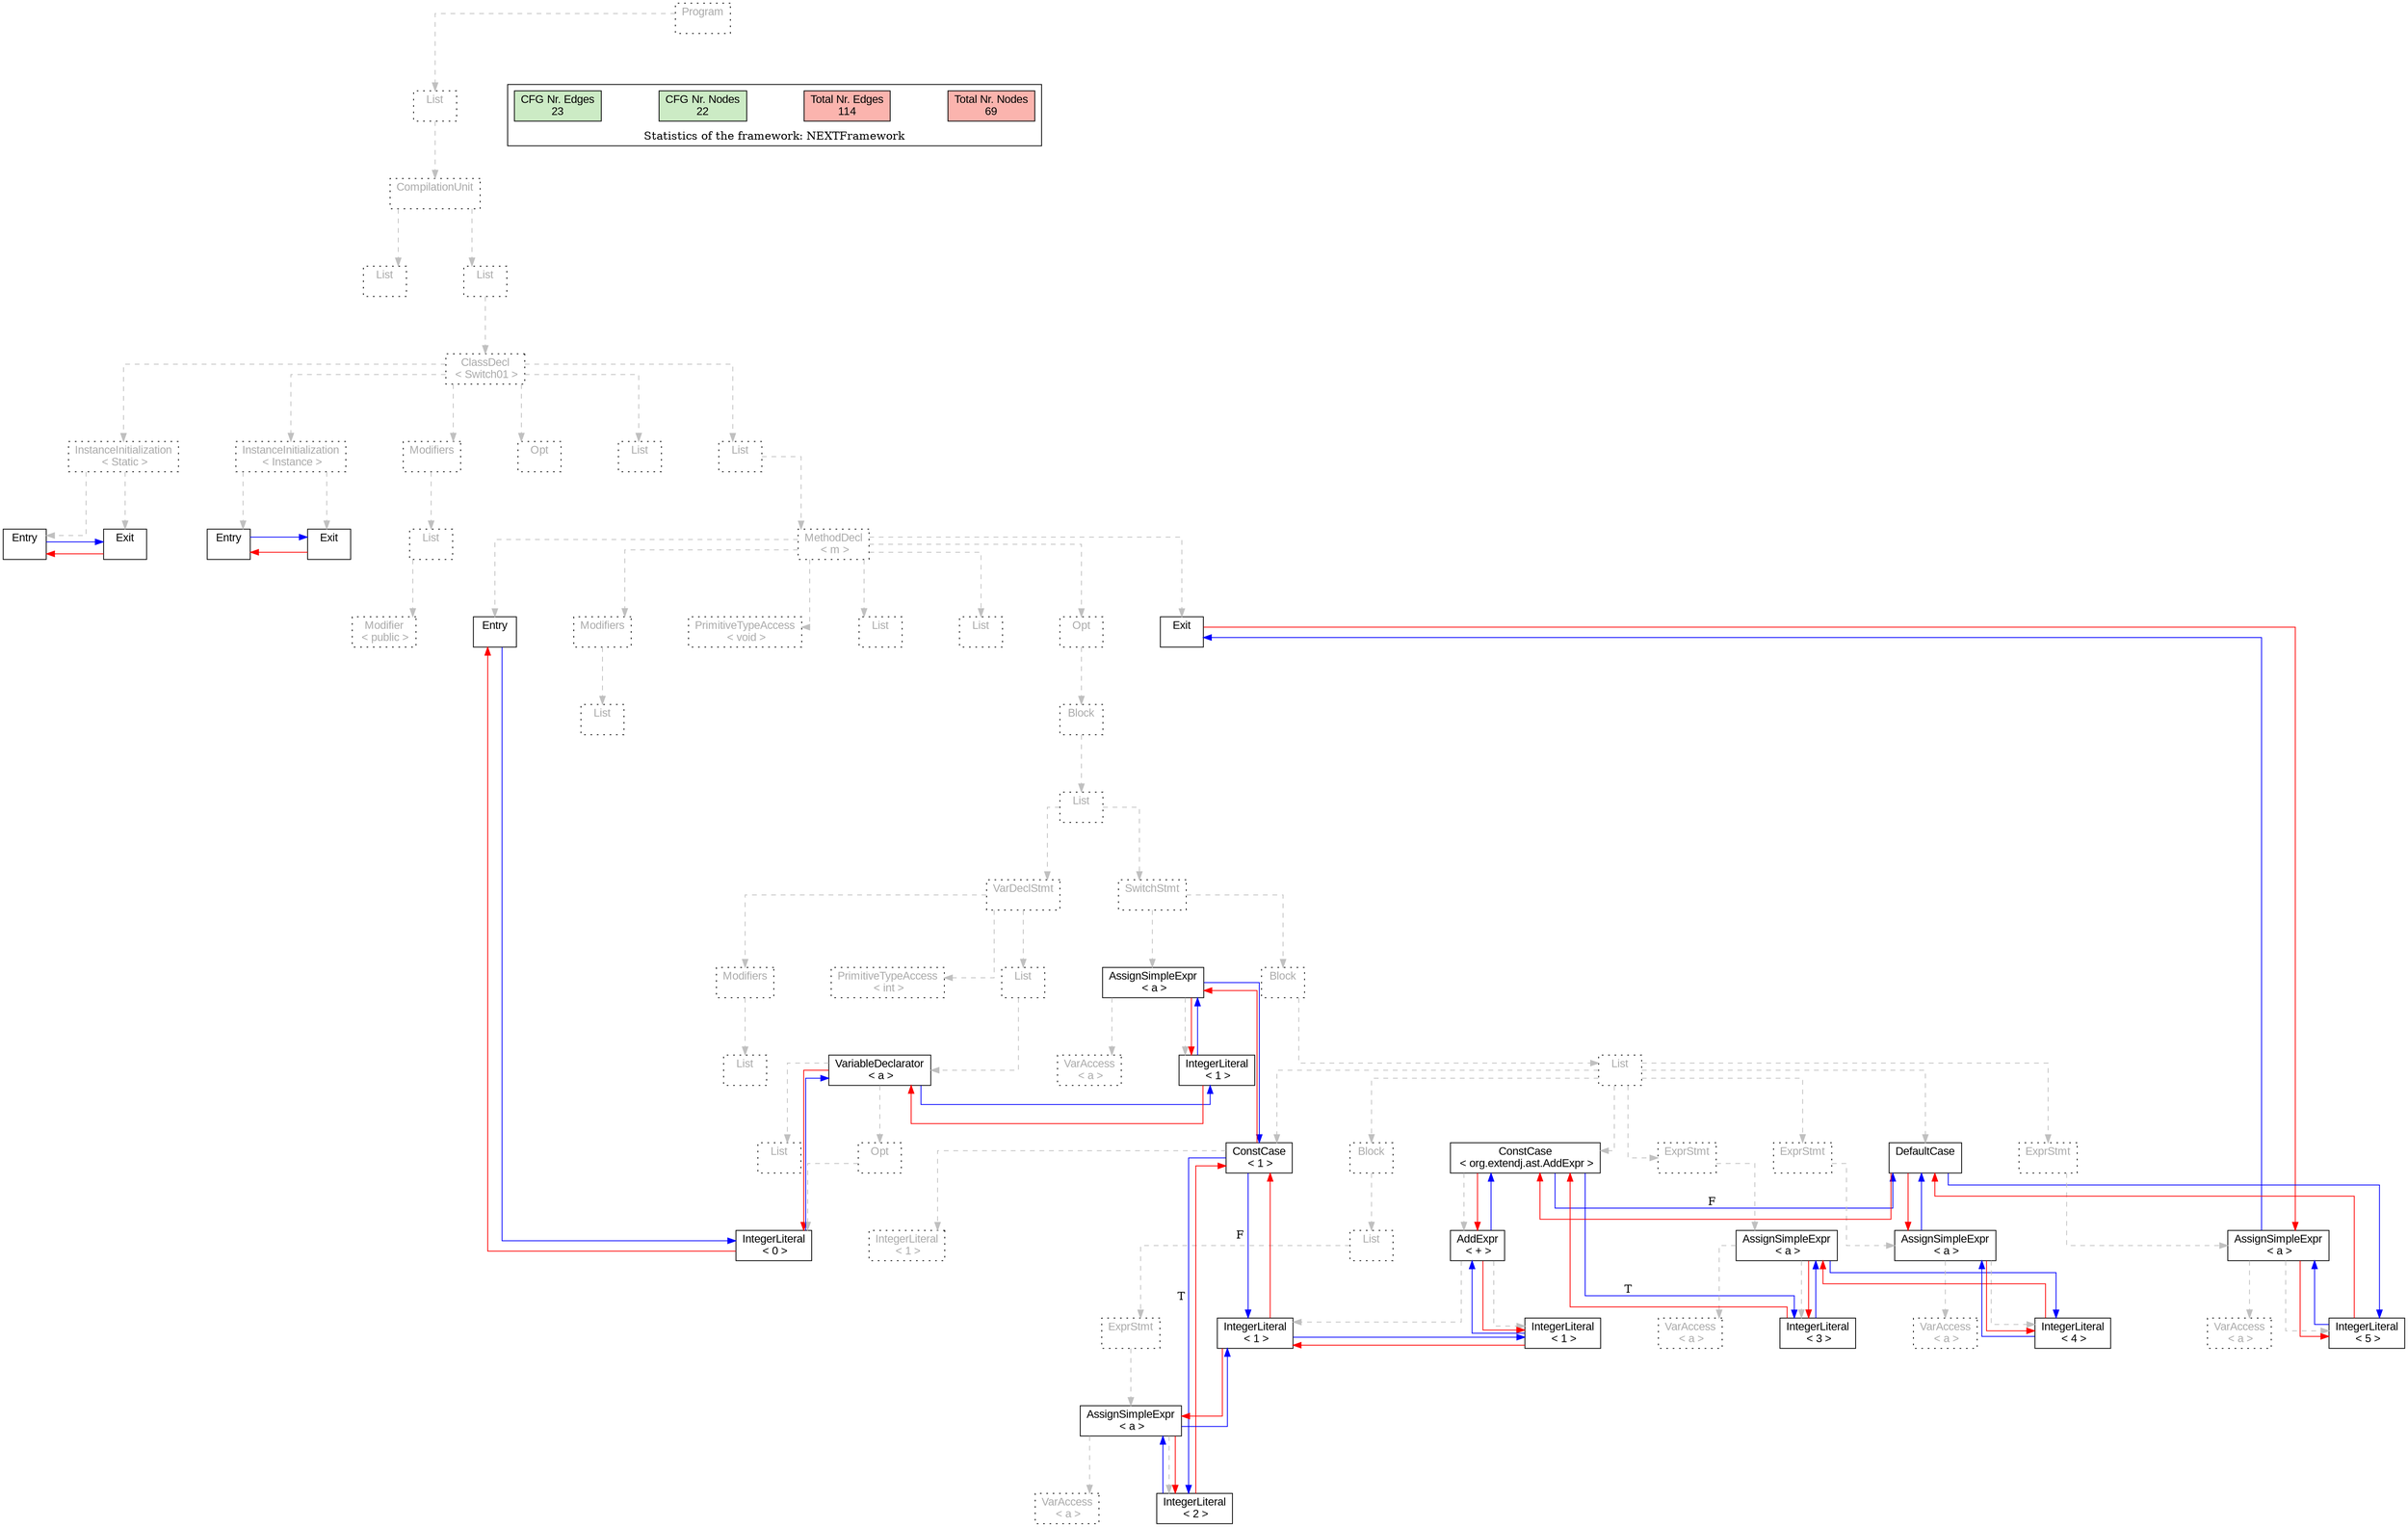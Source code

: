digraph G {
graph [splines=ortho, nodesep="1", ranksep="1"]
node [shape=rect, fontname=Arial];
{ rank = same; "Program[0]"}
{ rank = same; "List[1]"}
{ rank = same; "CompilationUnit[2]"}
{ rank = same; "List[3]"; "List[4]"}
{ rank = same; "ClassDecl[5]"}
{ rank = same; "Modifiers[22]"; "Opt[25]"; "List[26]"; "List[27]"; "InstanceInitialization[6]"; "InstanceInitialization[14]"}
{ rank = same; "List[23]"; "MethodDecl[28]"; "Entry[7]"; "Exit[8]"; "Entry[15]"; "Exit[16]"}
{ rank = same; "Modifier[24]"; "Entry[29]"; "Modifiers[30]"; "PrimitiveTypeAccess[32]"; "List[33]"; "List[34]"; "Opt[35]"; "Exit[36]"}
{ rank = same; "List[31]"; "Block[36]"}
{ rank = same; "List[37]"}
{ rank = same; "VarDeclStmt[38]"; "SwitchStmt[47]"}
{ rank = same; "Modifiers[39]"; "PrimitiveTypeAccess[41]"; "List[42]"; "AssignSimpleExpr[48]"; "Block[51]"}
{ rank = same; "List[40]"; "VariableDeclarator[43]"; "VarAccess[49]"; "IntegerLiteral[50]"; "List[52]"}
{ rank = same; "List[44]"; "Opt[45]"; "ConstCase[53]"; "Block[55]"; "ConstCase[61]"; "ExprStmt[65]"; "ExprStmt[69]"; "DefaultCase[73]"; "ExprStmt[74]"}
{ rank = same; "IntegerLiteral[46]"; "IntegerLiteral[54]"; "List[56]"; "AddExpr[62]"; "AssignSimpleExpr[66]"; "AssignSimpleExpr[70]"; "AssignSimpleExpr[75]"}
{ rank = same; "ExprStmt[57]"; "IntegerLiteral[63]"; "IntegerLiteral[64]"; "VarAccess[67]"; "IntegerLiteral[68]"; "VarAccess[71]"; "IntegerLiteral[72]"; "VarAccess[76]"; "IntegerLiteral[77]"}
{ rank = same; "VarAccess[59]"; "IntegerLiteral[60]"}
{ rank = same; "AssignSimpleExpr[58]"}
"Program[0]" [label="Program\n ", style= dotted   fillcolor="#eeeeee" fontcolor="#aaaaaa"  ]
"List[1]" [label="List\n ", style= dotted   fillcolor="#eeeeee" fontcolor="#aaaaaa"  ]
"CompilationUnit[2]" [label="CompilationUnit\n ", style= dotted   fillcolor="#eeeeee" fontcolor="#aaaaaa"  ]
"List[3]" [label="List\n ", style= dotted   fillcolor="#eeeeee" fontcolor="#aaaaaa"  ]
"List[4]" [label="List\n ", style= dotted   fillcolor="#eeeeee" fontcolor="#aaaaaa"  ]
"ClassDecl[5]" [label="ClassDecl\n < Switch01 >", style= dotted   fillcolor="#eeeeee" fontcolor="#aaaaaa"  ]
"Modifiers[22]" [label="Modifiers\n ", style= dotted   fillcolor="#eeeeee" fontcolor="#aaaaaa"  ]
"List[23]" [label="List\n ", style= dotted   fillcolor="#eeeeee" fontcolor="#aaaaaa"  ]
"Modifier[24]" [label="Modifier\n < public >", style= dotted   fillcolor="#eeeeee" fontcolor="#aaaaaa"  ]
"Opt[25]" [label="Opt\n ", style= dotted   fillcolor="#eeeeee" fontcolor="#aaaaaa"  ]
"List[26]" [label="List\n ", style= dotted   fillcolor="#eeeeee" fontcolor="#aaaaaa"  ]
"List[27]" [label="List\n ", style= dotted   fillcolor="#eeeeee" fontcolor="#aaaaaa"  ]
"MethodDecl[28]" [label="MethodDecl\n < m >", style= dotted   fillcolor="#eeeeee" fontcolor="#aaaaaa"  ]
"Entry[29]" [label="Entry\n ", fillcolor=white   style=filled  ]
"Modifiers[30]" [label="Modifiers\n ", style= dotted   fillcolor="#eeeeee" fontcolor="#aaaaaa"  ]
"List[31]" [label="List\n ", style= dotted   fillcolor="#eeeeee" fontcolor="#aaaaaa"  ]
"PrimitiveTypeAccess[32]" [label="PrimitiveTypeAccess\n < void >", style= dotted   fillcolor="#eeeeee" fontcolor="#aaaaaa"  ]
"List[33]" [label="List\n ", style= dotted   fillcolor="#eeeeee" fontcolor="#aaaaaa"  ]
"List[34]" [label="List\n ", style= dotted   fillcolor="#eeeeee" fontcolor="#aaaaaa"  ]
"Opt[35]" [label="Opt\n ", style= dotted   fillcolor="#eeeeee" fontcolor="#aaaaaa"  ]
"Block[36]" [label="Block\n ", style= dotted   fillcolor="#eeeeee" fontcolor="#aaaaaa"  ]
"List[37]" [label="List\n ", style= dotted   fillcolor="#eeeeee" fontcolor="#aaaaaa"  ]
"VarDeclStmt[38]" [label="VarDeclStmt\n ", style= dotted   fillcolor="#eeeeee" fontcolor="#aaaaaa"  ]
"Modifiers[39]" [label="Modifiers\n ", style= dotted   fillcolor="#eeeeee" fontcolor="#aaaaaa"  ]
"List[40]" [label="List\n ", style= dotted   fillcolor="#eeeeee" fontcolor="#aaaaaa"  ]
"PrimitiveTypeAccess[41]" [label="PrimitiveTypeAccess\n < int >", style= dotted   fillcolor="#eeeeee" fontcolor="#aaaaaa"  ]
"List[42]" [label="List\n ", style= dotted   fillcolor="#eeeeee" fontcolor="#aaaaaa"  ]
"VariableDeclarator[43]" [label="VariableDeclarator\n < a >", fillcolor=white   style=filled  ]
"List[44]" [label="List\n ", style= dotted   fillcolor="#eeeeee" fontcolor="#aaaaaa"  ]
"Opt[45]" [label="Opt\n ", style= dotted   fillcolor="#eeeeee" fontcolor="#aaaaaa"  ]
"IntegerLiteral[46]" [label="IntegerLiteral\n < 0 >", fillcolor=white   style=filled  ]
"SwitchStmt[47]" [label="SwitchStmt\n ", style= dotted   fillcolor="#eeeeee" fontcolor="#aaaaaa"  ]
"AssignSimpleExpr[48]" [label="AssignSimpleExpr\n < a >", fillcolor=white   style=filled  ]
"VarAccess[49]" [label="VarAccess\n < a >", style= dotted   fillcolor="#eeeeee" fontcolor="#aaaaaa"  ]
"IntegerLiteral[50]" [label="IntegerLiteral\n < 1 >", fillcolor=white   style=filled  ]
"Block[51]" [label="Block\n ", style= dotted   fillcolor="#eeeeee" fontcolor="#aaaaaa"  ]
"List[52]" [label="List\n ", style= dotted   fillcolor="#eeeeee" fontcolor="#aaaaaa"  ]
"ConstCase[53]" [label="ConstCase\n < 1 >", fillcolor=white   style=filled  ]
"IntegerLiteral[54]" [label="IntegerLiteral\n < 1 >", style= dotted   fillcolor="#eeeeee" fontcolor="#aaaaaa"  ]
"Block[55]" [label="Block\n ", style= dotted   fillcolor="#eeeeee" fontcolor="#aaaaaa"  ]
"List[56]" [label="List\n ", style= dotted   fillcolor="#eeeeee" fontcolor="#aaaaaa"  ]
"ExprStmt[57]" [label="ExprStmt\n ", style= dotted   fillcolor="#eeeeee" fontcolor="#aaaaaa"  ]
"AssignSimpleExpr[58]" [label="AssignSimpleExpr\n < a >", fillcolor=white   style=filled  ]
"VarAccess[59]" [label="VarAccess\n < a >", style= dotted   fillcolor="#eeeeee" fontcolor="#aaaaaa"  ]
"IntegerLiteral[60]" [label="IntegerLiteral\n < 2 >", fillcolor=white   style=filled  ]
"ConstCase[61]" [label="ConstCase\n < org.extendj.ast.AddExpr >", fillcolor=white   style=filled  ]
"AddExpr[62]" [label="AddExpr\n < + >", fillcolor=white   style=filled  ]
"IntegerLiteral[63]" [label="IntegerLiteral\n < 1 >", fillcolor=white   style=filled  ]
"IntegerLiteral[64]" [label="IntegerLiteral\n < 1 >", fillcolor=white   style=filled  ]
"ExprStmt[65]" [label="ExprStmt\n ", style= dotted   fillcolor="#eeeeee" fontcolor="#aaaaaa"  ]
"AssignSimpleExpr[66]" [label="AssignSimpleExpr\n < a >", fillcolor=white   style=filled  ]
"VarAccess[67]" [label="VarAccess\n < a >", style= dotted   fillcolor="#eeeeee" fontcolor="#aaaaaa"  ]
"IntegerLiteral[68]" [label="IntegerLiteral\n < 3 >", fillcolor=white   style=filled  ]
"ExprStmt[69]" [label="ExprStmt\n ", style= dotted   fillcolor="#eeeeee" fontcolor="#aaaaaa"  ]
"AssignSimpleExpr[70]" [label="AssignSimpleExpr\n < a >", fillcolor=white   style=filled  ]
"VarAccess[71]" [label="VarAccess\n < a >", style= dotted   fillcolor="#eeeeee" fontcolor="#aaaaaa"  ]
"IntegerLiteral[72]" [label="IntegerLiteral\n < 4 >", fillcolor=white   style=filled  ]
"DefaultCase[73]" [label="DefaultCase\n ", fillcolor=white   style=filled  ]
"ExprStmt[74]" [label="ExprStmt\n ", style= dotted   fillcolor="#eeeeee" fontcolor="#aaaaaa"  ]
"AssignSimpleExpr[75]" [label="AssignSimpleExpr\n < a >", fillcolor=white   style=filled  ]
"VarAccess[76]" [label="VarAccess\n < a >", style= dotted   fillcolor="#eeeeee" fontcolor="#aaaaaa"  ]
"IntegerLiteral[77]" [label="IntegerLiteral\n < 5 >", fillcolor=white   style=filled  ]
"Exit[36]" [label="Exit\n ", fillcolor=white   style=filled  ]
"InstanceInitialization[6]" [label="InstanceInitialization\n < Instance >", style= dotted   fillcolor="#eeeeee" fontcolor="#aaaaaa"  ]
"Entry[7]" [label="Entry\n ", fillcolor=white   style=filled  ]
"Exit[8]" [label="Exit\n ", fillcolor=white   style=filled  ]
"InstanceInitialization[14]" [label="InstanceInitialization\n < Static >", style= dotted   fillcolor="#eeeeee" fontcolor="#aaaaaa"  ]
"Entry[15]" [label="Entry\n ", fillcolor=white   style=filled  ]
"Exit[16]" [label="Exit\n ", fillcolor=white   style=filled  ]
"CompilationUnit[2]" -> "List[3]" [style=dashed, color=gray]
"List[23]" -> "Modifier[24]" [style=dashed, color=gray]
"Modifiers[22]" -> "List[23]" [style=dashed, color=gray]
"ClassDecl[5]" -> "Modifiers[22]" [style=dashed, color=gray]
"ClassDecl[5]" -> "Opt[25]" [style=dashed, color=gray]
"ClassDecl[5]" -> "List[26]" [style=dashed, color=gray]
"MethodDecl[28]" -> "Entry[29]" [style=dashed, color=gray]
"Modifiers[30]" -> "List[31]" [style=dashed, color=gray]
"MethodDecl[28]" -> "Modifiers[30]" [style=dashed, color=gray]
"MethodDecl[28]" -> "PrimitiveTypeAccess[32]" [style=dashed, color=gray]
"MethodDecl[28]" -> "List[33]" [style=dashed, color=gray]
"MethodDecl[28]" -> "List[34]" [style=dashed, color=gray]
"Modifiers[39]" -> "List[40]" [style=dashed, color=gray]
"VarDeclStmt[38]" -> "Modifiers[39]" [style=dashed, color=gray]
"VarDeclStmt[38]" -> "PrimitiveTypeAccess[41]" [style=dashed, color=gray]
"VariableDeclarator[43]" -> "List[44]" [style=dashed, color=gray]
"Opt[45]" -> "IntegerLiteral[46]" [style=dashed, color=gray]
"VariableDeclarator[43]" -> "Opt[45]" [style=dashed, color=gray]
"List[42]" -> "VariableDeclarator[43]" [style=dashed, color=gray]
"VarDeclStmt[38]" -> "List[42]" [style=dashed, color=gray]
"List[37]" -> "VarDeclStmt[38]" [style=dashed, color=gray]
"AssignSimpleExpr[48]" -> "VarAccess[49]" [style=dashed, color=gray]
"AssignSimpleExpr[48]" -> "IntegerLiteral[50]" [style=dashed, color=gray]
"SwitchStmt[47]" -> "AssignSimpleExpr[48]" [style=dashed, color=gray]
"ConstCase[53]" -> "IntegerLiteral[54]" [style=dashed, color=gray]
"List[52]" -> "ConstCase[53]" [style=dashed, color=gray]
"AssignSimpleExpr[58]" -> "VarAccess[59]" [style=dashed, color=gray]
"AssignSimpleExpr[58]" -> "IntegerLiteral[60]" [style=dashed, color=gray]
"ExprStmt[57]" -> "AssignSimpleExpr[58]" [style=dashed, color=gray]
"List[56]" -> "ExprStmt[57]" [style=dashed, color=gray]
"Block[55]" -> "List[56]" [style=dashed, color=gray]
"List[52]" -> "Block[55]" [style=dashed, color=gray]
"AddExpr[62]" -> "IntegerLiteral[63]" [style=dashed, color=gray]
"AddExpr[62]" -> "IntegerLiteral[64]" [style=dashed, color=gray]
"ConstCase[61]" -> "AddExpr[62]" [style=dashed, color=gray]
"List[52]" -> "ConstCase[61]" [style=dashed, color=gray]
"AssignSimpleExpr[66]" -> "VarAccess[67]" [style=dashed, color=gray]
"AssignSimpleExpr[66]" -> "IntegerLiteral[68]" [style=dashed, color=gray]
"ExprStmt[65]" -> "AssignSimpleExpr[66]" [style=dashed, color=gray]
"List[52]" -> "ExprStmt[65]" [style=dashed, color=gray]
"AssignSimpleExpr[70]" -> "VarAccess[71]" [style=dashed, color=gray]
"AssignSimpleExpr[70]" -> "IntegerLiteral[72]" [style=dashed, color=gray]
"ExprStmt[69]" -> "AssignSimpleExpr[70]" [style=dashed, color=gray]
"List[52]" -> "ExprStmt[69]" [style=dashed, color=gray]
"List[52]" -> "DefaultCase[73]" [style=dashed, color=gray]
"AssignSimpleExpr[75]" -> "VarAccess[76]" [style=dashed, color=gray]
"AssignSimpleExpr[75]" -> "IntegerLiteral[77]" [style=dashed, color=gray]
"ExprStmt[74]" -> "AssignSimpleExpr[75]" [style=dashed, color=gray]
"List[52]" -> "ExprStmt[74]" [style=dashed, color=gray]
"Block[51]" -> "List[52]" [style=dashed, color=gray]
"SwitchStmt[47]" -> "Block[51]" [style=dashed, color=gray]
"List[37]" -> "SwitchStmt[47]" [style=dashed, color=gray]
"Block[36]" -> "List[37]" [style=dashed, color=gray]
"Opt[35]" -> "Block[36]" [style=dashed, color=gray]
"MethodDecl[28]" -> "Opt[35]" [style=dashed, color=gray]
"MethodDecl[28]" -> "Exit[36]" [style=dashed, color=gray]
"List[27]" -> "MethodDecl[28]" [style=dashed, color=gray]
"ClassDecl[5]" -> "List[27]" [style=dashed, color=gray]
"InstanceInitialization[6]" -> "Entry[7]" [style=dashed, color=gray]
"InstanceInitialization[6]" -> "Exit[8]" [style=dashed, color=gray]
"InstanceInitialization[14]" -> "Entry[15]" [style=dashed, color=gray]
"InstanceInitialization[14]" -> "Exit[16]" [style=dashed, color=gray]
"ClassDecl[5]" -> "InstanceInitialization[6]" [style=dashed, color=gray]
"ClassDecl[5]" -> "InstanceInitialization[14]" [style=dashed, color=gray]
"List[4]" -> "ClassDecl[5]" [style=dashed, color=gray]
"CompilationUnit[2]" -> "List[4]" [style=dashed, color=gray]
"List[1]" -> "CompilationUnit[2]" [style=dashed, color=gray]
"Program[0]" -> "List[1]" [style=dashed, color=gray]
"Exit[16]" -> "Entry[15]" [color=red, constraint=false]
"Entry[15]" -> "Exit[16]" [color=blue, constraint=false, xlabel=" "] 
"Exit[8]" -> "Entry[7]" [color=red, constraint=false]
"Entry[7]" -> "Exit[8]" [color=blue, constraint=false, xlabel=" "] 
"Exit[36]" -> "AssignSimpleExpr[75]" [color=red, constraint=false]
"AssignSimpleExpr[75]" -> "Exit[36]" [color=blue, constraint=false, xlabel=" "] 
"AssignSimpleExpr[75]" -> "IntegerLiteral[77]" [color=red, constraint=false]
"IntegerLiteral[77]" -> "AssignSimpleExpr[75]" [color=blue, constraint=false, xlabel=" "] 
"IntegerLiteral[77]" -> "DefaultCase[73]" [color=red, constraint=false]
"DefaultCase[73]" -> "IntegerLiteral[77]" [color=blue, constraint=false, xlabel=" "] 
"DefaultCase[73]" -> "ConstCase[61]" [color=red, constraint=false]
"DefaultCase[73]" -> "AssignSimpleExpr[70]" [color=red, constraint=false]
"AssignSimpleExpr[70]" -> "DefaultCase[73]" [color=blue, constraint=false, xlabel=" "] 
"AssignSimpleExpr[70]" -> "IntegerLiteral[72]" [color=red, constraint=false]
"IntegerLiteral[72]" -> "AssignSimpleExpr[70]" [color=blue, constraint=false, xlabel=" "] 
"IntegerLiteral[72]" -> "AssignSimpleExpr[66]" [color=red, constraint=false]
"AssignSimpleExpr[66]" -> "IntegerLiteral[72]" [color=blue, constraint=false, xlabel=" "] 
"AssignSimpleExpr[66]" -> "IntegerLiteral[68]" [color=red, constraint=false]
"IntegerLiteral[68]" -> "AssignSimpleExpr[66]" [color=blue, constraint=false, xlabel=" "] 
"IntegerLiteral[68]" -> "ConstCase[61]" [color=red, constraint=false]
"ConstCase[61]" -> "IntegerLiteral[68]" [color=blue, constraint=false, xlabel="T "] 
"ConstCase[61]" -> "DefaultCase[73]" [color=blue, constraint=false, xlabel="F "] 
"ConstCase[61]" -> "AddExpr[62]" [color=red, constraint=false]
"AddExpr[62]" -> "ConstCase[61]" [color=blue, constraint=false, xlabel=" "] 
"AddExpr[62]" -> "IntegerLiteral[64]" [color=red, constraint=false]
"IntegerLiteral[64]" -> "AddExpr[62]" [color=blue, constraint=false, xlabel=" "] 
"IntegerLiteral[64]" -> "IntegerLiteral[63]" [color=red, constraint=false]
"IntegerLiteral[63]" -> "IntegerLiteral[64]" [color=blue, constraint=false, xlabel=" "] 
"IntegerLiteral[63]" -> "ConstCase[53]" [color=red, constraint=false]
"IntegerLiteral[63]" -> "AssignSimpleExpr[58]" [color=red, constraint=false]
"AssignSimpleExpr[58]" -> "IntegerLiteral[63]" [color=blue, constraint=false, xlabel=" "] 
"AssignSimpleExpr[58]" -> "IntegerLiteral[60]" [color=red, constraint=false]
"IntegerLiteral[60]" -> "AssignSimpleExpr[58]" [color=blue, constraint=false, xlabel=" "] 
"IntegerLiteral[60]" -> "ConstCase[53]" [color=red, constraint=false]
"ConstCase[53]" -> "IntegerLiteral[60]" [color=blue, constraint=false, xlabel="T "] 
"ConstCase[53]" -> "IntegerLiteral[63]" [color=blue, constraint=false, xlabel="F "] 
"ConstCase[53]" -> "AssignSimpleExpr[48]" [color=red, constraint=false]
"AssignSimpleExpr[48]" -> "ConstCase[53]" [color=blue, constraint=false, xlabel=" "] 
"AssignSimpleExpr[48]" -> "IntegerLiteral[50]" [color=red, constraint=false]
"IntegerLiteral[50]" -> "AssignSimpleExpr[48]" [color=blue, constraint=false, xlabel=" "] 
"IntegerLiteral[50]" -> "VariableDeclarator[43]" [color=red, constraint=false]
"VariableDeclarator[43]" -> "IntegerLiteral[50]" [color=blue, constraint=false, xlabel=" "] 
"VariableDeclarator[43]" -> "IntegerLiteral[46]" [color=red, constraint=false]
"IntegerLiteral[46]" -> "VariableDeclarator[43]" [color=blue, constraint=false, xlabel=" "] 
"IntegerLiteral[46]" -> "Entry[29]" [color=red, constraint=false]
"Entry[29]" -> "IntegerLiteral[46]" [color=blue, constraint=false, xlabel=" "] 
"List[3]" -> "List[4]" [style=invis]
"InstanceInitialization[14]" -> "InstanceInitialization[6]" -> "Modifiers[22]" -> "Opt[25]" -> "List[26]" -> "List[27]" [style=invis]
"Entry[29]" -> "Modifiers[30]" -> "PrimitiveTypeAccess[32]" -> "List[33]" -> "List[34]" -> "Opt[35]" -> "Exit[36]" [style=invis]
"VarDeclStmt[38]" -> "SwitchStmt[47]" [style=invis]
"Modifiers[39]" -> "PrimitiveTypeAccess[41]" -> "List[42]" [style=invis]
"List[44]" -> "Opt[45]" [style=invis]
"AssignSimpleExpr[48]" -> "Block[51]" [style=invis]
"VarAccess[49]" -> "IntegerLiteral[50]" [style=invis]
"ConstCase[53]" -> "Block[55]" -> "ConstCase[61]" -> "ExprStmt[65]" -> "ExprStmt[69]" -> "DefaultCase[73]" -> "ExprStmt[74]" [style=invis]
"VarAccess[59]" -> "IntegerLiteral[60]" [style=invis]
"IntegerLiteral[63]" -> "IntegerLiteral[64]" [style=invis]
"VarAccess[67]" -> "IntegerLiteral[68]" [style=invis]
"VarAccess[71]" -> "IntegerLiteral[72]" [style=invis]
"VarAccess[76]" -> "IntegerLiteral[77]" [style=invis]
"Entry[7]" -> "Exit[8]" [style=invis]
"Entry[15]" -> "Exit[16]" [style=invis]

subgraph cluster_legend {
{node [style=filled, fillcolor=1, colorscheme="pastel13"]
Nodes [label="Total Nr. Nodes
69", fillcolor=1]
Edges [label="Total Nr. Edges
114", fillcolor=1]
NodesCFG [label="CFG Nr. Nodes
22", fillcolor=3]
EdgesCFG [label="CFG Nr. Edges
23", fillcolor=3]
Nodes-> "Program[0]" -> NodesCFG  [style="invis"]
Edges -> "Program[0]" ->EdgesCFG [style="invis"]}
label = "Statistics of the framework: NEXTFramework"
style="solid"
ranksep=0.05
nodesep=0.01
labelloc = b
len=2
}}